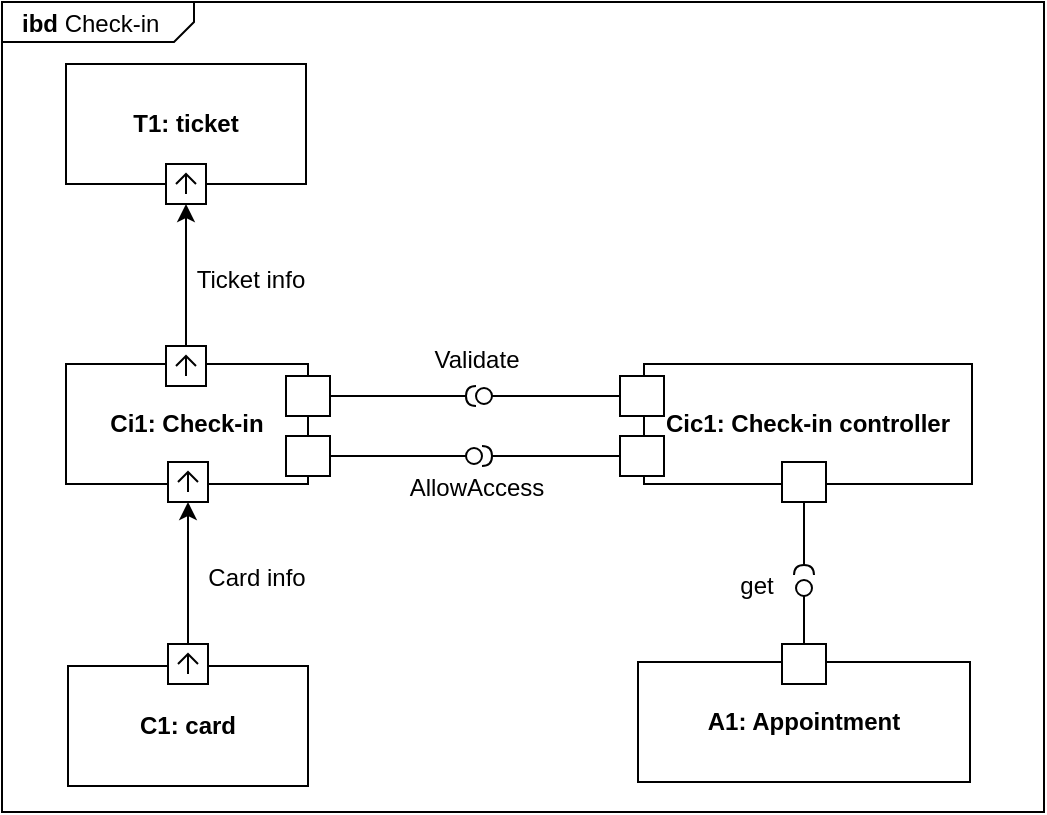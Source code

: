 <mxfile version="24.4.9" type="github">
  <diagram name="Page-1" id="TQiRy8ZxbHLJ08y9tGxe">
    <mxGraphModel dx="819" dy="459" grid="0" gridSize="10" guides="1" tooltips="1" connect="1" arrows="1" fold="1" page="0" pageScale="1" pageWidth="827" pageHeight="1169" math="0" shadow="0">
      <root>
        <mxCell id="0" />
        <mxCell id="1" parent="0" />
        <mxCell id="qkv4Zu3rfT4hArOJ5f-I-1" value="&lt;p style=&quot;margin:0px;margin-top:4px;margin-left:10px;text-align:left;&quot;&gt;&lt;b&gt;ibd&lt;/b&gt;&amp;nbsp;Check-in&lt;/p&gt;" style="html=1;shape=mxgraph.sysml.package;labelX=96.29;align=left;spacingLeft=10;html=1;overflow=fill;whiteSpace=wrap;recursiveResize=0;" parent="1" vertex="1">
          <mxGeometry x="396" y="97" width="521" height="405" as="geometry" />
        </mxCell>
        <mxCell id="qkv4Zu3rfT4hArOJ5f-I-2" style="rounded=0;orthogonalLoop=1;jettySize=auto;html=1;" parent="1" source="qkv4Zu3rfT4hArOJ5f-I-5" target="qkv4Zu3rfT4hArOJ5f-I-21" edge="1">
          <mxGeometry relative="1" as="geometry" />
        </mxCell>
        <mxCell id="qkv4Zu3rfT4hArOJ5f-I-3" value="" style="group" parent="1" vertex="1" connectable="0">
          <mxGeometry x="429" y="418" width="120" height="71" as="geometry" />
        </mxCell>
        <mxCell id="qkv4Zu3rfT4hArOJ5f-I-4" value="&lt;b&gt;C1: card&lt;/b&gt;" style="rounded=0;whiteSpace=wrap;html=1;fillColor=none;container=0;" parent="qkv4Zu3rfT4hArOJ5f-I-3" vertex="1">
          <mxGeometry y="11" width="120" height="60" as="geometry" />
        </mxCell>
        <mxCell id="qkv4Zu3rfT4hArOJ5f-I-5" value="" style="html=1;shape=mxgraph.sysml.port;sysMLPortType=flowN;" parent="qkv4Zu3rfT4hArOJ5f-I-3" vertex="1">
          <mxGeometry x="50" width="20" height="20" as="geometry" />
        </mxCell>
        <mxCell id="qkv4Zu3rfT4hArOJ5f-I-6" value="Card info" style="text;html=1;align=center;verticalAlign=middle;resizable=0;points=[];autosize=1;strokeColor=none;fillColor=none;" parent="1" vertex="1">
          <mxGeometry x="489" y="372" width="67" height="26" as="geometry" />
        </mxCell>
        <mxCell id="qkv4Zu3rfT4hArOJ5f-I-12" value="" style="endArrow=none;html=1;rounded=0;align=center;verticalAlign=top;endFill=0;labelBackgroundColor=none;endSize=2;" parent="1" source="qkv4Zu3rfT4hArOJ5f-I-19" target="qkv4Zu3rfT4hArOJ5f-I-13" edge="1">
          <mxGeometry relative="1" as="geometry">
            <mxPoint x="750" y="399" as="sourcePoint" />
          </mxGeometry>
        </mxCell>
        <mxCell id="qkv4Zu3rfT4hArOJ5f-I-13" value="" style="ellipse;html=1;fontSize=11;align=center;fillColor=none;points=[];aspect=fixed;resizable=0;verticalAlign=bottom;labelPosition=center;verticalLabelPosition=top;flipH=1;" parent="1" vertex="1">
          <mxGeometry x="793" y="386" width="8" height="8" as="geometry" />
        </mxCell>
        <mxCell id="qkv4Zu3rfT4hArOJ5f-I-14" value="" style="endArrow=none;html=1;rounded=0;align=center;verticalAlign=top;endFill=0;labelBackgroundColor=none;endSize=2;" parent="1" source="qkv4Zu3rfT4hArOJ5f-I-25" target="qkv4Zu3rfT4hArOJ5f-I-15" edge="1">
          <mxGeometry relative="1" as="geometry" />
        </mxCell>
        <mxCell id="qkv4Zu3rfT4hArOJ5f-I-15" value="" style="shape=requiredInterface;html=1;fontSize=11;align=center;fillColor=none;points=[];aspect=fixed;resizable=0;verticalAlign=bottom;labelPosition=center;verticalLabelPosition=top;flipH=1;rotation=90;" parent="1" vertex="1">
          <mxGeometry x="794.5" y="376" width="5" height="10" as="geometry" />
        </mxCell>
        <mxCell id="qkv4Zu3rfT4hArOJ5f-I-16" value="get" style="text;html=1;align=center;verticalAlign=middle;resizable=0;points=[];autosize=1;strokeColor=none;fillColor=none;" parent="1" vertex="1">
          <mxGeometry x="755" y="376" width="35" height="26" as="geometry" />
        </mxCell>
        <mxCell id="qkv4Zu3rfT4hArOJ5f-I-17" value="" style="group" parent="1" vertex="1" connectable="0">
          <mxGeometry x="714" y="418" width="166" height="69" as="geometry" />
        </mxCell>
        <mxCell id="qkv4Zu3rfT4hArOJ5f-I-18" value="&lt;b&gt;A1: Appointment&lt;/b&gt;" style="rounded=0;whiteSpace=wrap;html=1;fillColor=none;container=0;" parent="qkv4Zu3rfT4hArOJ5f-I-17" vertex="1">
          <mxGeometry y="9" width="166" height="60" as="geometry" />
        </mxCell>
        <mxCell id="qkv4Zu3rfT4hArOJ5f-I-19" value="" style="html=1;rounded=0;fillColor=default;" parent="qkv4Zu3rfT4hArOJ5f-I-17" vertex="1">
          <mxGeometry x="72" width="22" height="20" as="geometry" />
        </mxCell>
        <mxCell id="qkv4Zu3rfT4hArOJ5f-I-20" value="&lt;b&gt;Ci1: Check-in&lt;/b&gt;" style="rounded=0;whiteSpace=wrap;html=1;fillColor=none;container=0;" parent="1" vertex="1">
          <mxGeometry x="428" y="278" width="121" height="60" as="geometry" />
        </mxCell>
        <mxCell id="qkv4Zu3rfT4hArOJ5f-I-21" value="" style="html=1;shape=mxgraph.sysml.port;sysMLPortType=flowN;container=0;" parent="1" vertex="1">
          <mxGeometry x="479" y="327" width="20" height="20" as="geometry" />
        </mxCell>
        <mxCell id="qkv4Zu3rfT4hArOJ5f-I-22" value="" style="html=1;rounded=0;container=0;" parent="1" vertex="1">
          <mxGeometry x="538" y="284" width="22" height="20" as="geometry" />
        </mxCell>
        <mxCell id="qkv4Zu3rfT4hArOJ5f-I-23" value="&lt;b&gt;Cic1: Check-in controller&lt;/b&gt;" style="rounded=0;whiteSpace=wrap;html=1;fillColor=none;container=0;" parent="1" vertex="1">
          <mxGeometry x="717" y="278" width="164" height="60" as="geometry" />
        </mxCell>
        <mxCell id="qkv4Zu3rfT4hArOJ5f-I-24" value="" style="html=1;rounded=0;fillColor=default;" parent="1" vertex="1">
          <mxGeometry x="705" y="284" width="22" height="20" as="geometry" />
        </mxCell>
        <mxCell id="qkv4Zu3rfT4hArOJ5f-I-25" value="" style="html=1;rounded=0;container=0;" parent="1" vertex="1">
          <mxGeometry x="786" y="327" width="22" height="20" as="geometry" />
        </mxCell>
        <mxCell id="qkv4Zu3rfT4hArOJ5f-I-31" value="" style="html=1;rounded=0;container=0;" parent="1" vertex="1">
          <mxGeometry x="538" y="314" width="22" height="20" as="geometry" />
        </mxCell>
        <mxCell id="qkv4Zu3rfT4hArOJ5f-I-32" value="" style="html=1;rounded=0;fillColor=default;" parent="1" vertex="1">
          <mxGeometry x="705" y="314" width="22" height="20" as="geometry" />
        </mxCell>
        <mxCell id="7ol5gzq8OCAxuqACWMp8-1" value="" style="endArrow=none;html=1;rounded=0;align=center;verticalAlign=top;endFill=0;labelBackgroundColor=none;endSize=2;" edge="1" target="7ol5gzq8OCAxuqACWMp8-2" parent="1" source="qkv4Zu3rfT4hArOJ5f-I-24">
          <mxGeometry relative="1" as="geometry">
            <mxPoint x="652.5" y="364" as="sourcePoint" />
          </mxGeometry>
        </mxCell>
        <mxCell id="7ol5gzq8OCAxuqACWMp8-2" value="" style="ellipse;html=1;fontSize=11;align=center;fillColor=none;points=[];aspect=fixed;resizable=0;verticalAlign=bottom;labelPosition=center;verticalLabelPosition=top;flipH=1;" vertex="1" parent="1">
          <mxGeometry x="633" y="290" width="8" height="8" as="geometry" />
        </mxCell>
        <mxCell id="7ol5gzq8OCAxuqACWMp8-3" value="" style="endArrow=none;html=1;rounded=0;align=center;verticalAlign=top;endFill=0;labelBackgroundColor=none;endSize=2;" edge="1" target="7ol5gzq8OCAxuqACWMp8-4" parent="1" source="qkv4Zu3rfT4hArOJ5f-I-22">
          <mxGeometry relative="1" as="geometry">
            <mxPoint x="652.5" y="293" as="sourcePoint" />
          </mxGeometry>
        </mxCell>
        <mxCell id="7ol5gzq8OCAxuqACWMp8-4" value="" style="shape=requiredInterface;html=1;fontSize=11;align=center;fillColor=none;points=[];aspect=fixed;resizable=0;verticalAlign=bottom;labelPosition=center;verticalLabelPosition=top;flipH=1;rotation=0;" vertex="1" parent="1">
          <mxGeometry x="628" y="289" width="5" height="10" as="geometry" />
        </mxCell>
        <mxCell id="7ol5gzq8OCAxuqACWMp8-5" value="Validate" style="text;html=1;align=center;verticalAlign=middle;resizable=0;points=[];autosize=1;strokeColor=none;fillColor=none;" vertex="1" parent="1">
          <mxGeometry x="602.5" y="263" width="60" height="26" as="geometry" />
        </mxCell>
        <mxCell id="7ol5gzq8OCAxuqACWMp8-6" value="" style="endArrow=none;html=1;rounded=0;align=center;verticalAlign=top;endFill=0;labelBackgroundColor=none;endSize=2;" edge="1" target="7ol5gzq8OCAxuqACWMp8-7" parent="1" source="qkv4Zu3rfT4hArOJ5f-I-31">
          <mxGeometry relative="1" as="geometry">
            <mxPoint x="700" y="365" as="sourcePoint" />
          </mxGeometry>
        </mxCell>
        <mxCell id="7ol5gzq8OCAxuqACWMp8-7" value="" style="ellipse;html=1;fontSize=11;align=center;fillColor=none;points=[];aspect=fixed;resizable=0;verticalAlign=bottom;labelPosition=center;verticalLabelPosition=top;flipH=1;" vertex="1" parent="1">
          <mxGeometry x="628" y="320" width="8" height="8" as="geometry" />
        </mxCell>
        <mxCell id="7ol5gzq8OCAxuqACWMp8-8" value="" style="endArrow=none;html=1;rounded=0;align=center;verticalAlign=top;endFill=0;labelBackgroundColor=none;endSize=2;" edge="1" target="7ol5gzq8OCAxuqACWMp8-9" parent="1" source="qkv4Zu3rfT4hArOJ5f-I-32">
          <mxGeometry relative="1" as="geometry">
            <mxPoint x="573" y="365" as="sourcePoint" />
          </mxGeometry>
        </mxCell>
        <mxCell id="7ol5gzq8OCAxuqACWMp8-9" value="" style="shape=requiredInterface;html=1;fontSize=11;align=center;fillColor=none;points=[];aspect=fixed;resizable=0;verticalAlign=bottom;labelPosition=center;verticalLabelPosition=top;flipH=1;rotation=-180;" vertex="1" parent="1">
          <mxGeometry x="636" y="319" width="5" height="10" as="geometry" />
        </mxCell>
        <mxCell id="7ol5gzq8OCAxuqACWMp8-10" value="AllowAccess" style="text;html=1;align=center;verticalAlign=middle;resizable=0;points=[];autosize=1;strokeColor=none;fillColor=none;" vertex="1" parent="1">
          <mxGeometry x="590" y="327" width="85" height="26" as="geometry" />
        </mxCell>
        <mxCell id="7ol5gzq8OCAxuqACWMp8-13" value="&lt;b&gt;T1: ticket&lt;/b&gt;" style="rounded=0;whiteSpace=wrap;html=1;fillColor=none;container=0;" vertex="1" parent="1">
          <mxGeometry x="428" y="128" width="120" height="60" as="geometry" />
        </mxCell>
        <mxCell id="7ol5gzq8OCAxuqACWMp8-16" style="rounded=0;orthogonalLoop=1;jettySize=auto;html=1;" edge="1" source="7ol5gzq8OCAxuqACWMp8-17" target="7ol5gzq8OCAxuqACWMp8-18" parent="1">
          <mxGeometry relative="1" as="geometry" />
        </mxCell>
        <mxCell id="7ol5gzq8OCAxuqACWMp8-17" value="" style="html=1;shape=mxgraph.sysml.port;sysMLPortType=flowN;" vertex="1" parent="1">
          <mxGeometry x="478" y="269" width="20" height="20" as="geometry" />
        </mxCell>
        <mxCell id="7ol5gzq8OCAxuqACWMp8-18" value="" style="html=1;shape=mxgraph.sysml.port;sysMLPortType=flowN;container=0;" vertex="1" parent="1">
          <mxGeometry x="478" y="178" width="20" height="20" as="geometry" />
        </mxCell>
        <mxCell id="7ol5gzq8OCAxuqACWMp8-19" value="Ticket info" style="text;html=1;align=center;verticalAlign=middle;resizable=0;points=[];autosize=1;strokeColor=none;fillColor=none;" vertex="1" parent="1">
          <mxGeometry x="484" y="223" width="72" height="26" as="geometry" />
        </mxCell>
      </root>
    </mxGraphModel>
  </diagram>
</mxfile>
